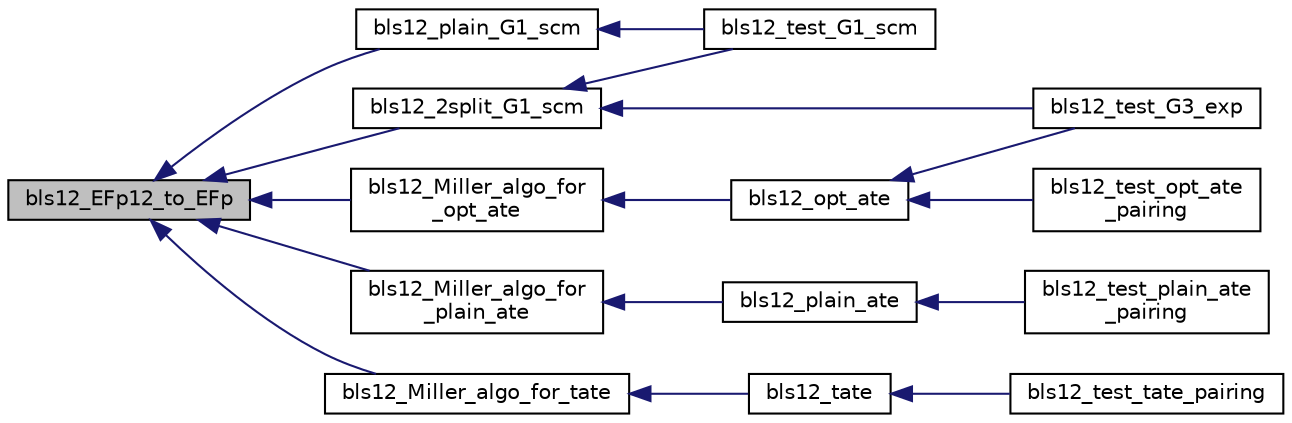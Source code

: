 digraph "bls12_EFp12_to_EFp"
{
  edge [fontname="Helvetica",fontsize="10",labelfontname="Helvetica",labelfontsize="10"];
  node [fontname="Helvetica",fontsize="10",shape=record];
  rankdir="LR";
  Node1 [label="bls12_EFp12_to_EFp",height=0.2,width=0.4,color="black", fillcolor="grey75", style="filled", fontcolor="black"];
  Node1 -> Node2 [dir="back",color="midnightblue",fontsize="10",style="solid"];
  Node2 [label="bls12_2split_G1_scm",height=0.2,width=0.4,color="black", fillcolor="white", style="filled",URL="$bls12__scm_8h.html#aae42e6e607e5af6339f4fc74acd931e3"];
  Node2 -> Node3 [dir="back",color="midnightblue",fontsize="10",style="solid"];
  Node3 [label="bls12_test_G1_scm",height=0.2,width=0.4,color="black", fillcolor="white", style="filled",URL="$bls12__test__pairings_8h.html#a3c1bc0bfce563a5be5d1c93c4b14ea9a"];
  Node2 -> Node4 [dir="back",color="midnightblue",fontsize="10",style="solid"];
  Node4 [label="bls12_test_G3_exp",height=0.2,width=0.4,color="black", fillcolor="white", style="filled",URL="$bls12__test__pairings_8h.html#a084d9bc232ef377fb2baa2fdb19686b2"];
  Node1 -> Node5 [dir="back",color="midnightblue",fontsize="10",style="solid"];
  Node5 [label="bls12_Miller_algo_for\l_opt_ate",height=0.2,width=0.4,color="black", fillcolor="white", style="filled",URL="$bls12__miller__optate_8h.html#a4dd1ea18b9004d2f7dc99fc940dbab12"];
  Node5 -> Node6 [dir="back",color="midnightblue",fontsize="10",style="solid"];
  Node6 [label="bls12_opt_ate",height=0.2,width=0.4,color="black", fillcolor="white", style="filled",URL="$bls12__pairings_8h.html#a9fbfb8c58f4bcd4e8eb916a2f9419c2e"];
  Node6 -> Node4 [dir="back",color="midnightblue",fontsize="10",style="solid"];
  Node6 -> Node7 [dir="back",color="midnightblue",fontsize="10",style="solid"];
  Node7 [label="bls12_test_opt_ate\l_pairing",height=0.2,width=0.4,color="black", fillcolor="white", style="filled",URL="$bls12__test__pairings_8h.html#a8764956fa4214ba03988afe867f97f67"];
  Node1 -> Node8 [dir="back",color="midnightblue",fontsize="10",style="solid"];
  Node8 [label="bls12_Miller_algo_for\l_plain_ate",height=0.2,width=0.4,color="black", fillcolor="white", style="filled",URL="$bls12__miller__ate_8h.html#a4468c3f6d288607c0e5c7a0912605d51"];
  Node8 -> Node9 [dir="back",color="midnightblue",fontsize="10",style="solid"];
  Node9 [label="bls12_plain_ate",height=0.2,width=0.4,color="black", fillcolor="white", style="filled",URL="$bls12__pairings_8h.html#ab593751b52dd666d230eff17c637c485"];
  Node9 -> Node10 [dir="back",color="midnightblue",fontsize="10",style="solid"];
  Node10 [label="bls12_test_plain_ate\l_pairing",height=0.2,width=0.4,color="black", fillcolor="white", style="filled",URL="$bls12__test__pairings_8h.html#a43b4f11c8806b181213808de80c8dc41"];
  Node1 -> Node11 [dir="back",color="midnightblue",fontsize="10",style="solid"];
  Node11 [label="bls12_Miller_algo_for_tate",height=0.2,width=0.4,color="black", fillcolor="white", style="filled",URL="$bls12__miller__tate_8h.html#a3e6c2d9558c05e1ab32f2c67b03287d5"];
  Node11 -> Node12 [dir="back",color="midnightblue",fontsize="10",style="solid"];
  Node12 [label="bls12_tate",height=0.2,width=0.4,color="black", fillcolor="white", style="filled",URL="$bls12__pairings_8h.html#a83edc7fcbac2490ab67a1e6f746bdd68"];
  Node12 -> Node13 [dir="back",color="midnightblue",fontsize="10",style="solid"];
  Node13 [label="bls12_test_tate_pairing",height=0.2,width=0.4,color="black", fillcolor="white", style="filled",URL="$bls12__test__pairings_8h.html#aab7376446062228691c95fa9ea45da9b"];
  Node1 -> Node14 [dir="back",color="midnightblue",fontsize="10",style="solid"];
  Node14 [label="bls12_plain_G1_scm",height=0.2,width=0.4,color="black", fillcolor="white", style="filled",URL="$bls12__scm_8h.html#ab42ad3cac9466541c248ac236a74159f"];
  Node14 -> Node3 [dir="back",color="midnightblue",fontsize="10",style="solid"];
}
